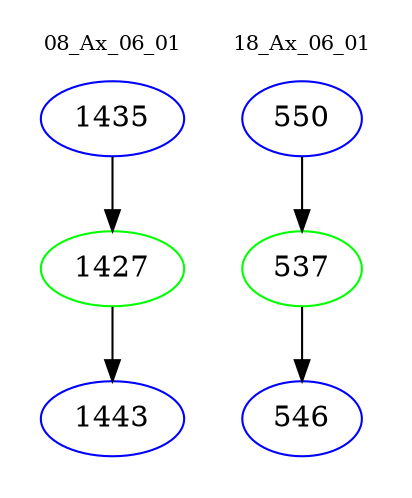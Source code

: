 digraph{
subgraph cluster_0 {
color = white
label = "08_Ax_06_01";
fontsize=10;
T0_1435 [label="1435", color="blue"]
T0_1435 -> T0_1427 [color="black"]
T0_1427 [label="1427", color="green"]
T0_1427 -> T0_1443 [color="black"]
T0_1443 [label="1443", color="blue"]
}
subgraph cluster_1 {
color = white
label = "18_Ax_06_01";
fontsize=10;
T1_550 [label="550", color="blue"]
T1_550 -> T1_537 [color="black"]
T1_537 [label="537", color="green"]
T1_537 -> T1_546 [color="black"]
T1_546 [label="546", color="blue"]
}
}
